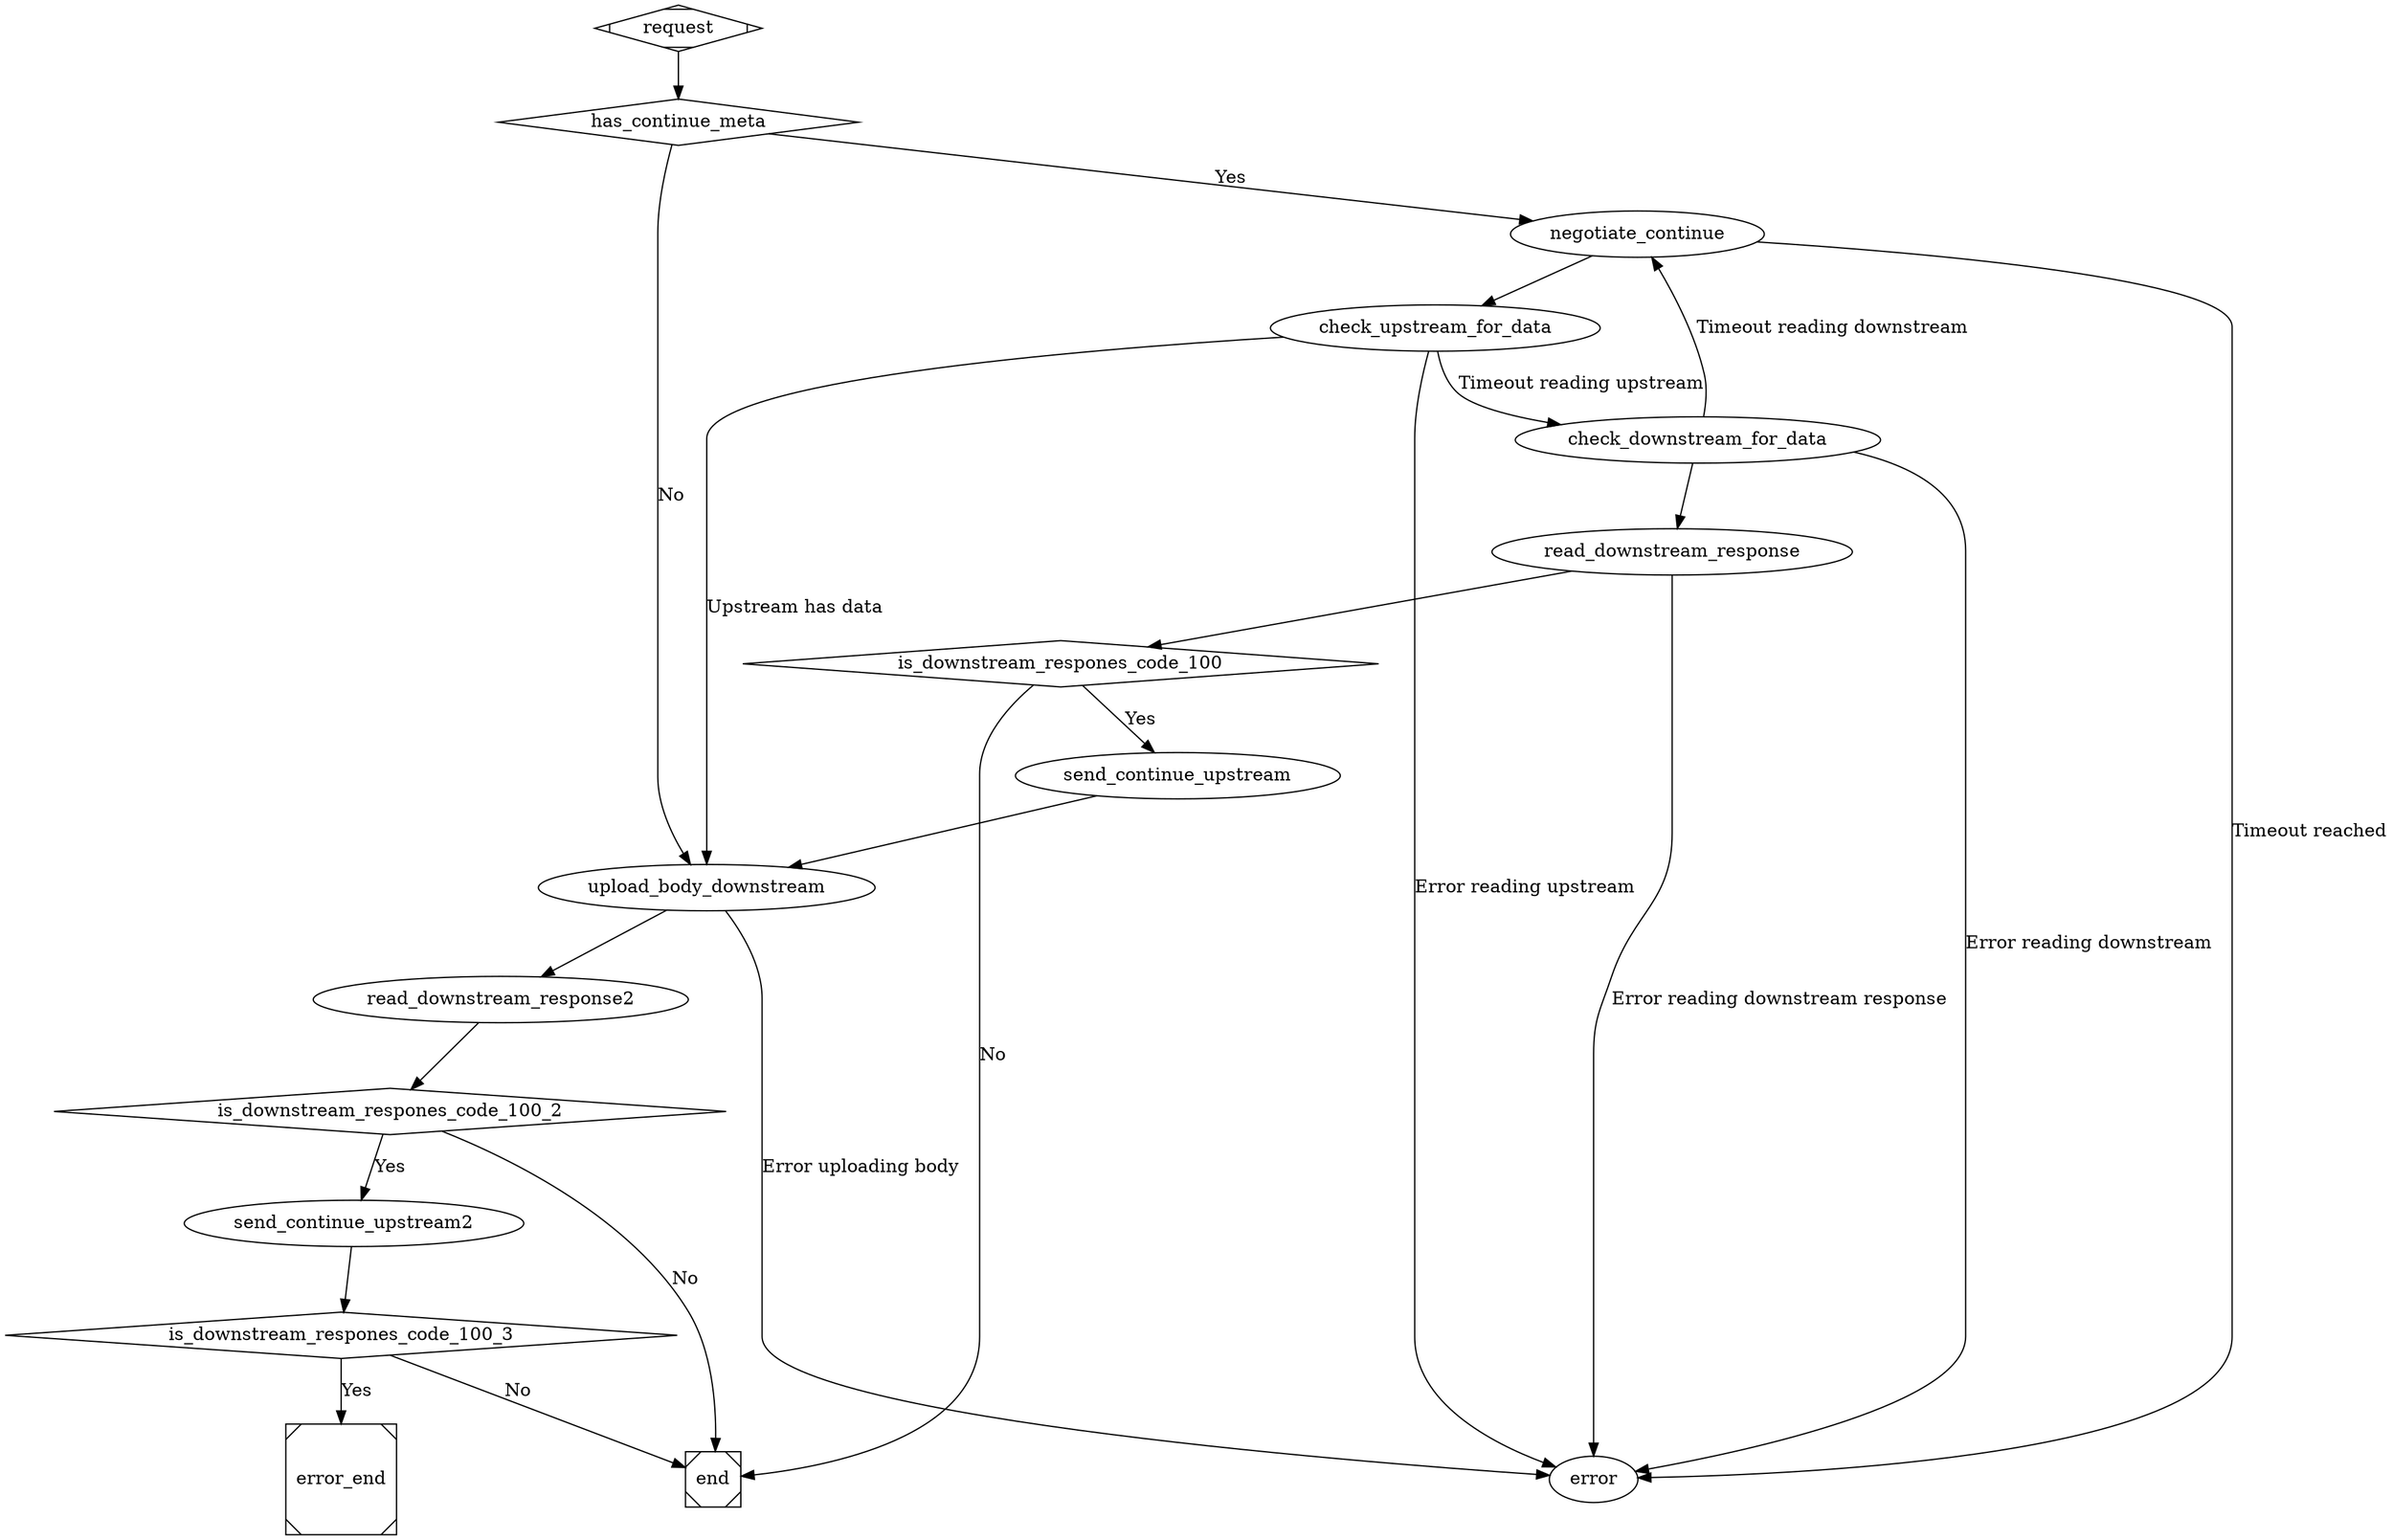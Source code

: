 digraph vegur_100_continue {
        { rank=same; error; end; }
        request [shape=Mdiamond];
        has_continue_meta [shape=diamond];
        is_downstream_respones_code_100 [shape=diamond];
        request -> has_continue_meta;
        has_continue_meta -> upload_body_downstream [label="No"];

        has_continue_meta -> negotiate_continue [label="Yes"];
        negotiate_continue -> error [label="Timeout reached"];
        negotiate_continue -> check_upstream_for_data;
        check_upstream_for_data -> upload_body_downstream [label="Upstream has data"];
        check_upstream_for_data -> check_downstream_for_data [label="Timeout reading upstream"];
        check_upstream_for_data -> error [label="Error reading upstream"];
        check_downstream_for_data -> negotiate_continue [label="Timeout reading downstream"];
        check_downstream_for_data -> error [label="Error reading downstream"];
        check_downstream_for_data -> read_downstream_response;
        read_downstream_response -> error [label="Error reading downstream response"];
        read_downstream_response -> is_downstream_respones_code_100;
        is_downstream_respones_code_100 -> end [label="No"];
        is_downstream_respones_code_100 -> send_continue_upstream [label="Yes"];

        send_continue_upstream -> upload_body_downstream;

        upload_body_downstream -> error [label="Error uploading body"];
        upload_body_downstream -> read_downstream_response2;

        is_downstream_respones_code_100_2 [shape=diamond]
        read_downstream_response2 -> is_downstream_respones_code_100_2;
        is_downstream_respones_code_100_2 -> send_continue_upstream2 [label="Yes"];
        is_downstream_respones_code_100_2 -> end [label="No"];

        is_downstream_respones_code_100_3 [shape=diamond]
        send_continue_upstream2 -> is_downstream_respones_code_100_3;
        is_downstream_respones_code_100_3 -> error_end [label="Yes"];
        is_downstream_respones_code_100_3 -> end [label="No"];

        error_end [shape=Msquare];
        end [shape=Msquare];
}
